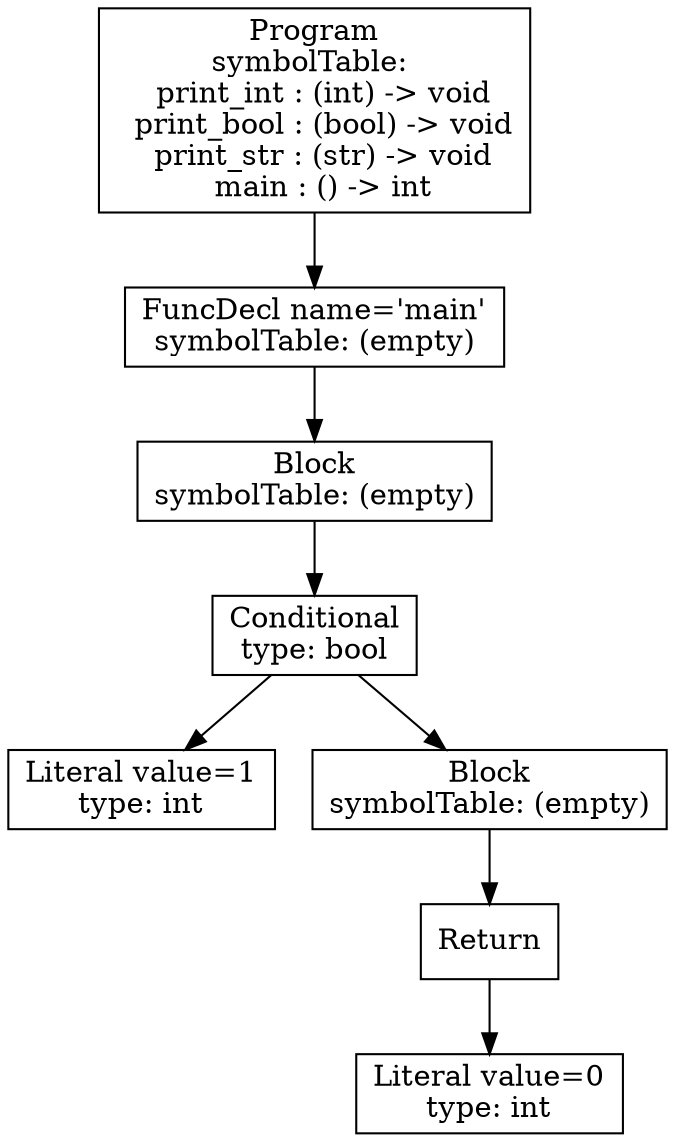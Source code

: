digraph AST {
4 [shape=box, label="Literal value=1\ntype: int"];
7 [shape=box, label="Literal value=0\ntype: int"];
6 [shape=box, label="Return"];
6 -> 7;
5 [shape=box, label="Block\nsymbolTable: (empty)"];
5 -> 6;
3 [shape=box, label="Conditional\ntype: bool"];
3 -> 4;
3 -> 5;
2 [shape=box, label="Block\nsymbolTable: (empty)"];
2 -> 3;
1 [shape=box, label="FuncDecl name='main'\nsymbolTable: (empty)"];
1 -> 2;
0 [shape=box, label="Program\nsymbolTable: \n  print_int : (int) -> void\n  print_bool : (bool) -> void\n  print_str : (str) -> void\n  main : () -> int"];
0 -> 1;
}
